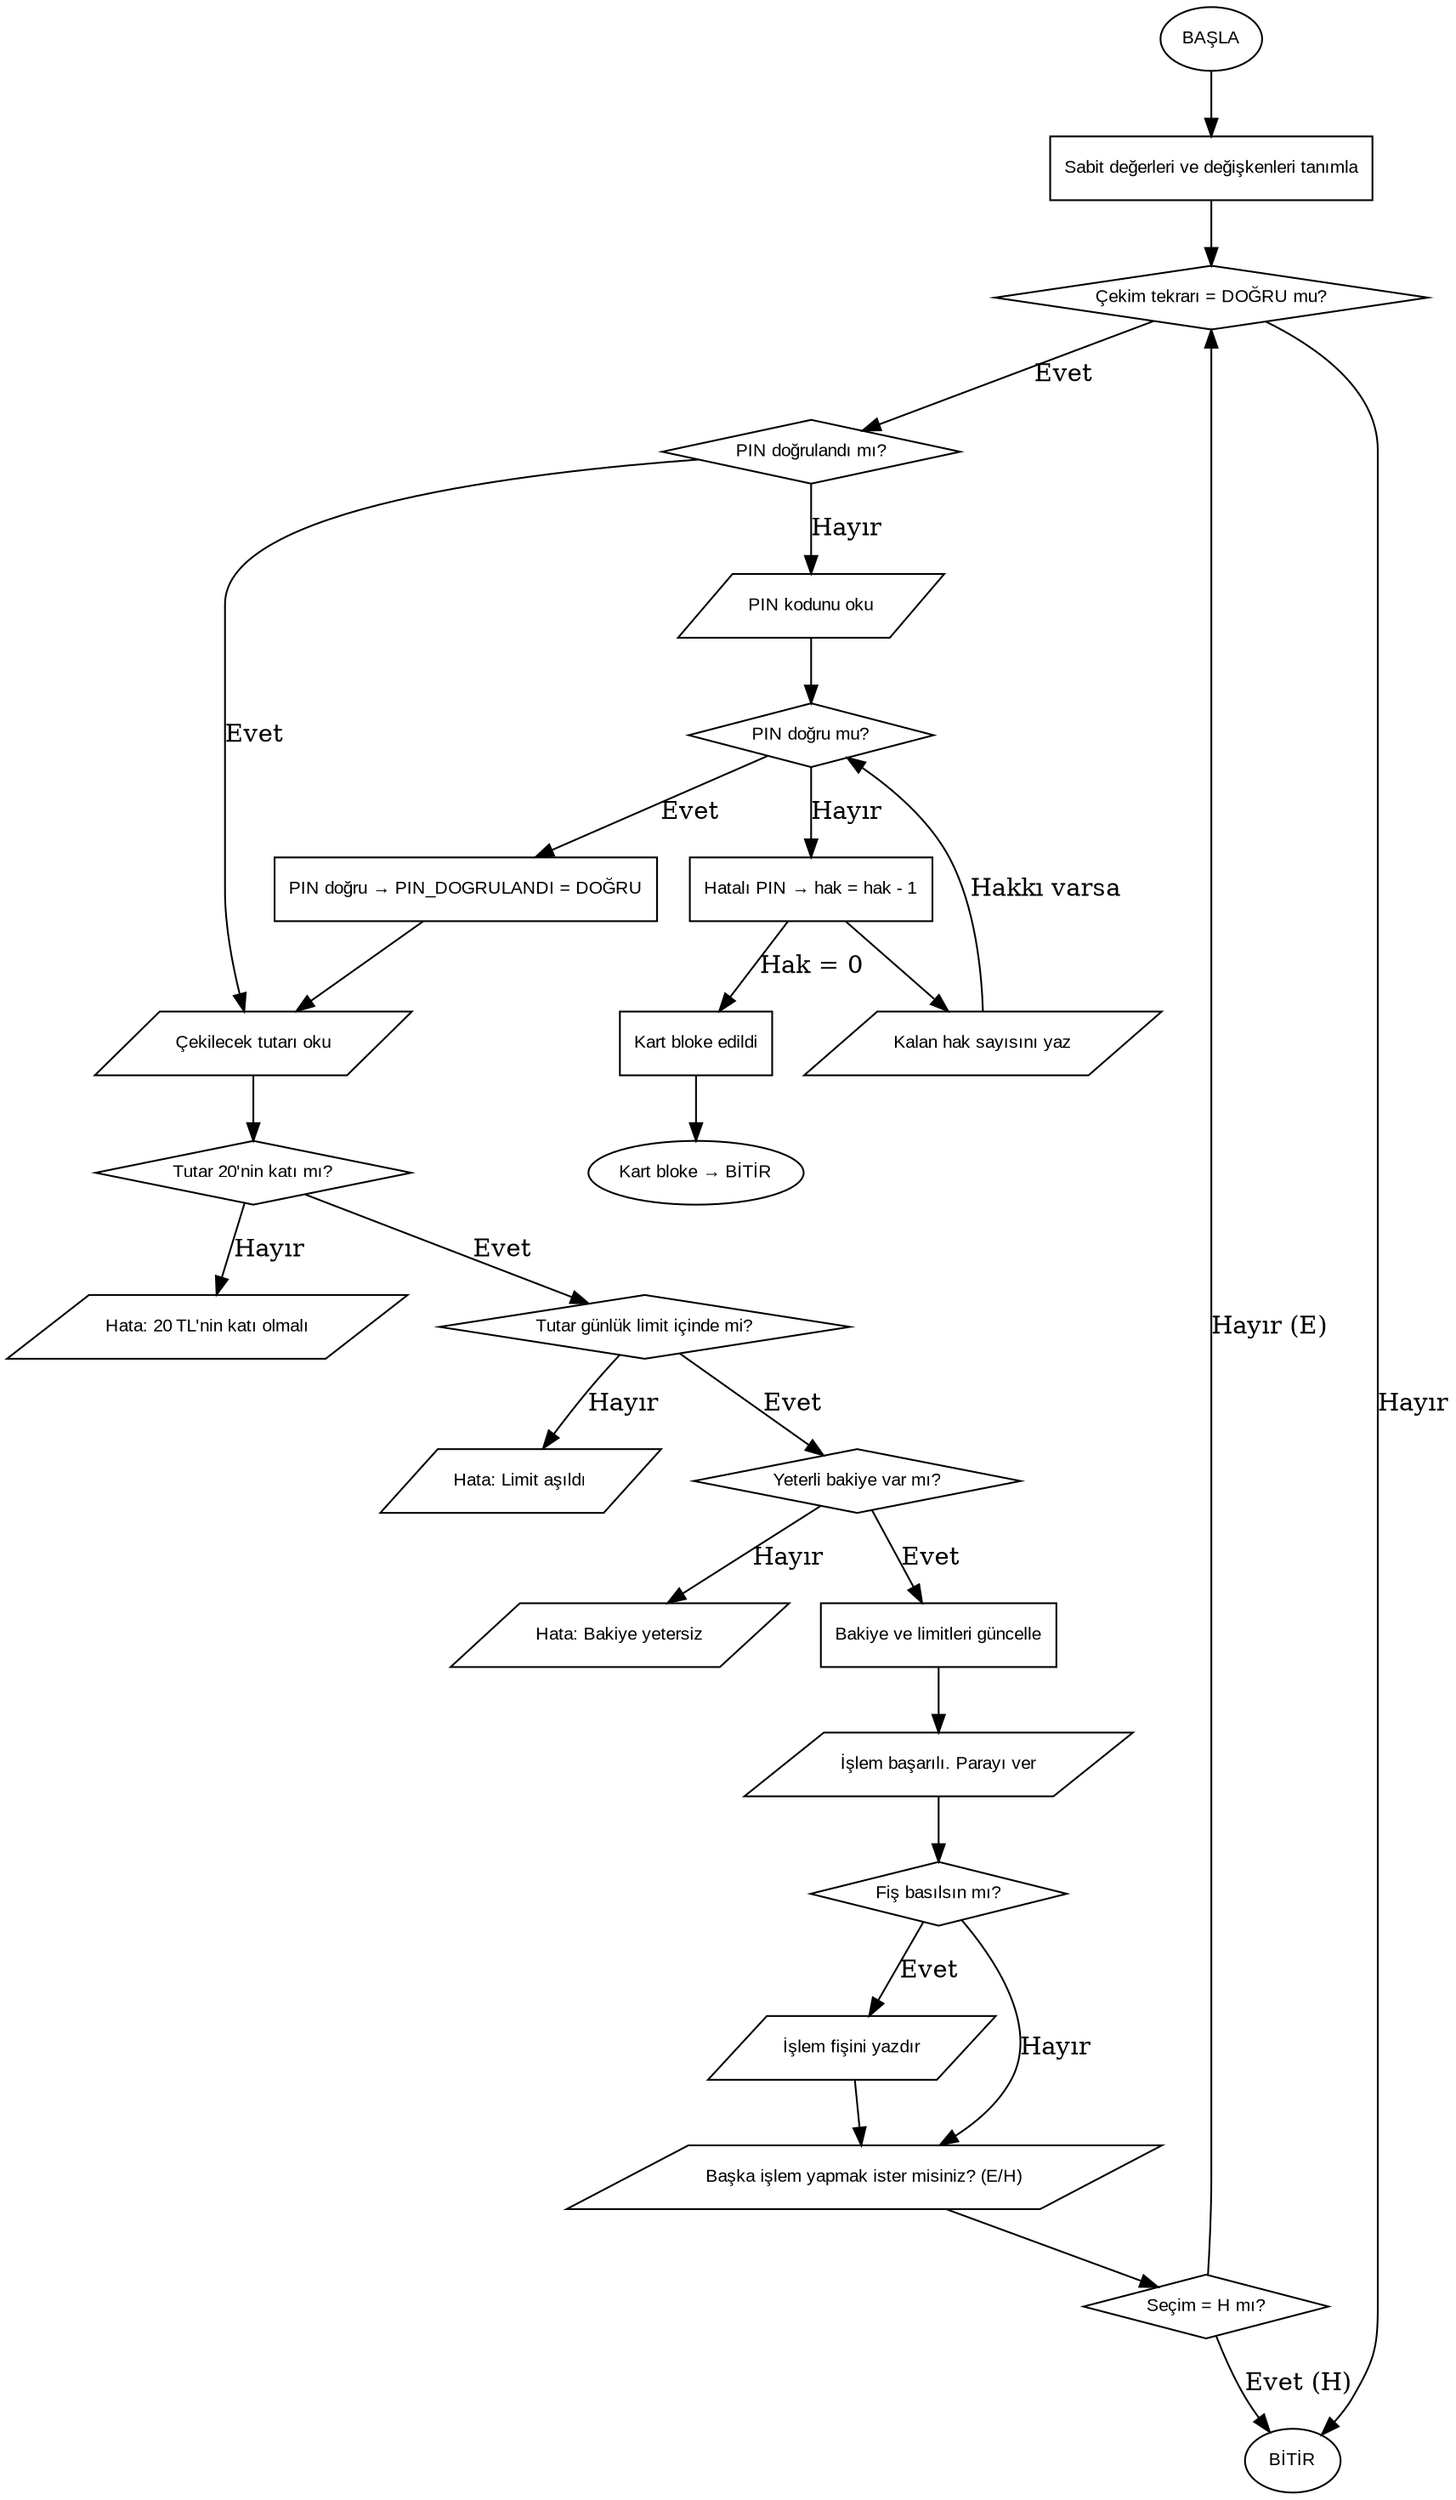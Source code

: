 digraph ATM {
  rankdir=TB;
  node [fontname="Arial", fontsize=10];

  start [shape=oval, label="BAŞLA"];
  vars [shape=box, label="Sabit değerleri ve değişkenleri tanımla"];
  loop_start [shape=diamond, label="Çekim tekrarı = DOĞRU mu?"];
  
  // PIN doğrulama
  pin_loop [shape=diamond, label="PIN doğrulandı mı?"];
  read_pin [shape=parallelogram, label="PIN kodunu oku"];
  check_pin [shape=diamond, label="PIN doğru mu?"];
  correct_pin [shape=box, label="PIN doğru → PIN_DOGRULANDI = DOĞRU"];
  wrong_pin [shape=box, label="Hatalı PIN → hak = hak - 1"];
  remaining_try [shape=parallelogram, label="Kalan hak sayısını yaz"];
  block_card [shape=box, label="Kart bloke edildi"];
  blocked_exit [shape=oval, label="Kart bloke → BİTİR"];
  
  // Tutar girişi ve kontroller
  amount_input [shape=parallelogram, label="Çekilecek tutarı oku"];
  multiple_20 [shape=diamond, label="Tutar 20'nin katı mı?"];
  invalid_20 [shape=parallelogram, label="Hata: 20 TL'nin katı olmalı"];
  limit_check [shape=diamond, label="Tutar günlük limit içinde mi?"];
  invalid_limit [shape=parallelogram, label="Hata: Limit aşıldı"];
  balance_check [shape=diamond, label="Yeterli bakiye var mı?"];
  invalid_balance [shape=parallelogram, label="Hata: Bakiye yetersiz"];
  
  // İşlem başarılı
  withdraw [shape=box, label="Bakiye ve limitleri güncelle"];
  success [shape=parallelogram, label="İşlem başarılı. Parayı ver"];
  
  // Fiş işlemi
  receipt_check [shape=diamond, label="Fiş basılsın mı?"];
  print_receipt [shape=parallelogram, label="İşlem fişini yazdır"];
  
  // Tekrar işlemi
  repeat_check [shape=parallelogram, label="Başka işlem yapmak ister misiniz? (E/H)"];
  repeat_decision [shape=diamond, label="Seçim = H mı?"];
  end [shape=oval, label="BİTİR"];
  
  // --- Bağlantılar ---
  start -> vars -> loop_start;
  
  loop_start -> pin_loop [label="Evet"];
  loop_start -> end [label="Hayır"];
  
  pin_loop -> read_pin [label="Hayır"];
  pin_loop -> amount_input [label="Evet"];
  
  read_pin -> check_pin;
  check_pin -> correct_pin [label="Evet"];
  check_pin -> wrong_pin [label="Hayır"];
  wrong_pin -> remaining_try;
  remaining_try -> check_pin [label="Hakkı varsa"];
  wrong_pin -> block_card [label="Hak = 0"];
  block_card -> blocked_exit;
  
  correct_pin -> amount_input;
  
  amount_input -> multiple_20;
  multiple_20 -> invalid_20 [label="Hayır"];
  multiple_20 -> limit_check [label="Evet"];
  
  limit_check -> invalid_limit [label="Hayır"];
  limit_check -> balance_check [label="Evet"];
  
  balance_check -> invalid_balance [label="Hayır"];
  balance_check -> withdraw [label="Evet"];
  
  withdraw -> success -> receipt_check;
  receipt_check -> print_receipt [label="Evet"];
  receipt_check -> repeat_check [label="Hayır"];
  print_receipt -> repeat_check;
  
  repeat_check -> repeat_decision;
  repeat_decision -> loop_start [label="Hayır (E)"];
  repeat_decision -> end [label="Evet (H)"];
}
